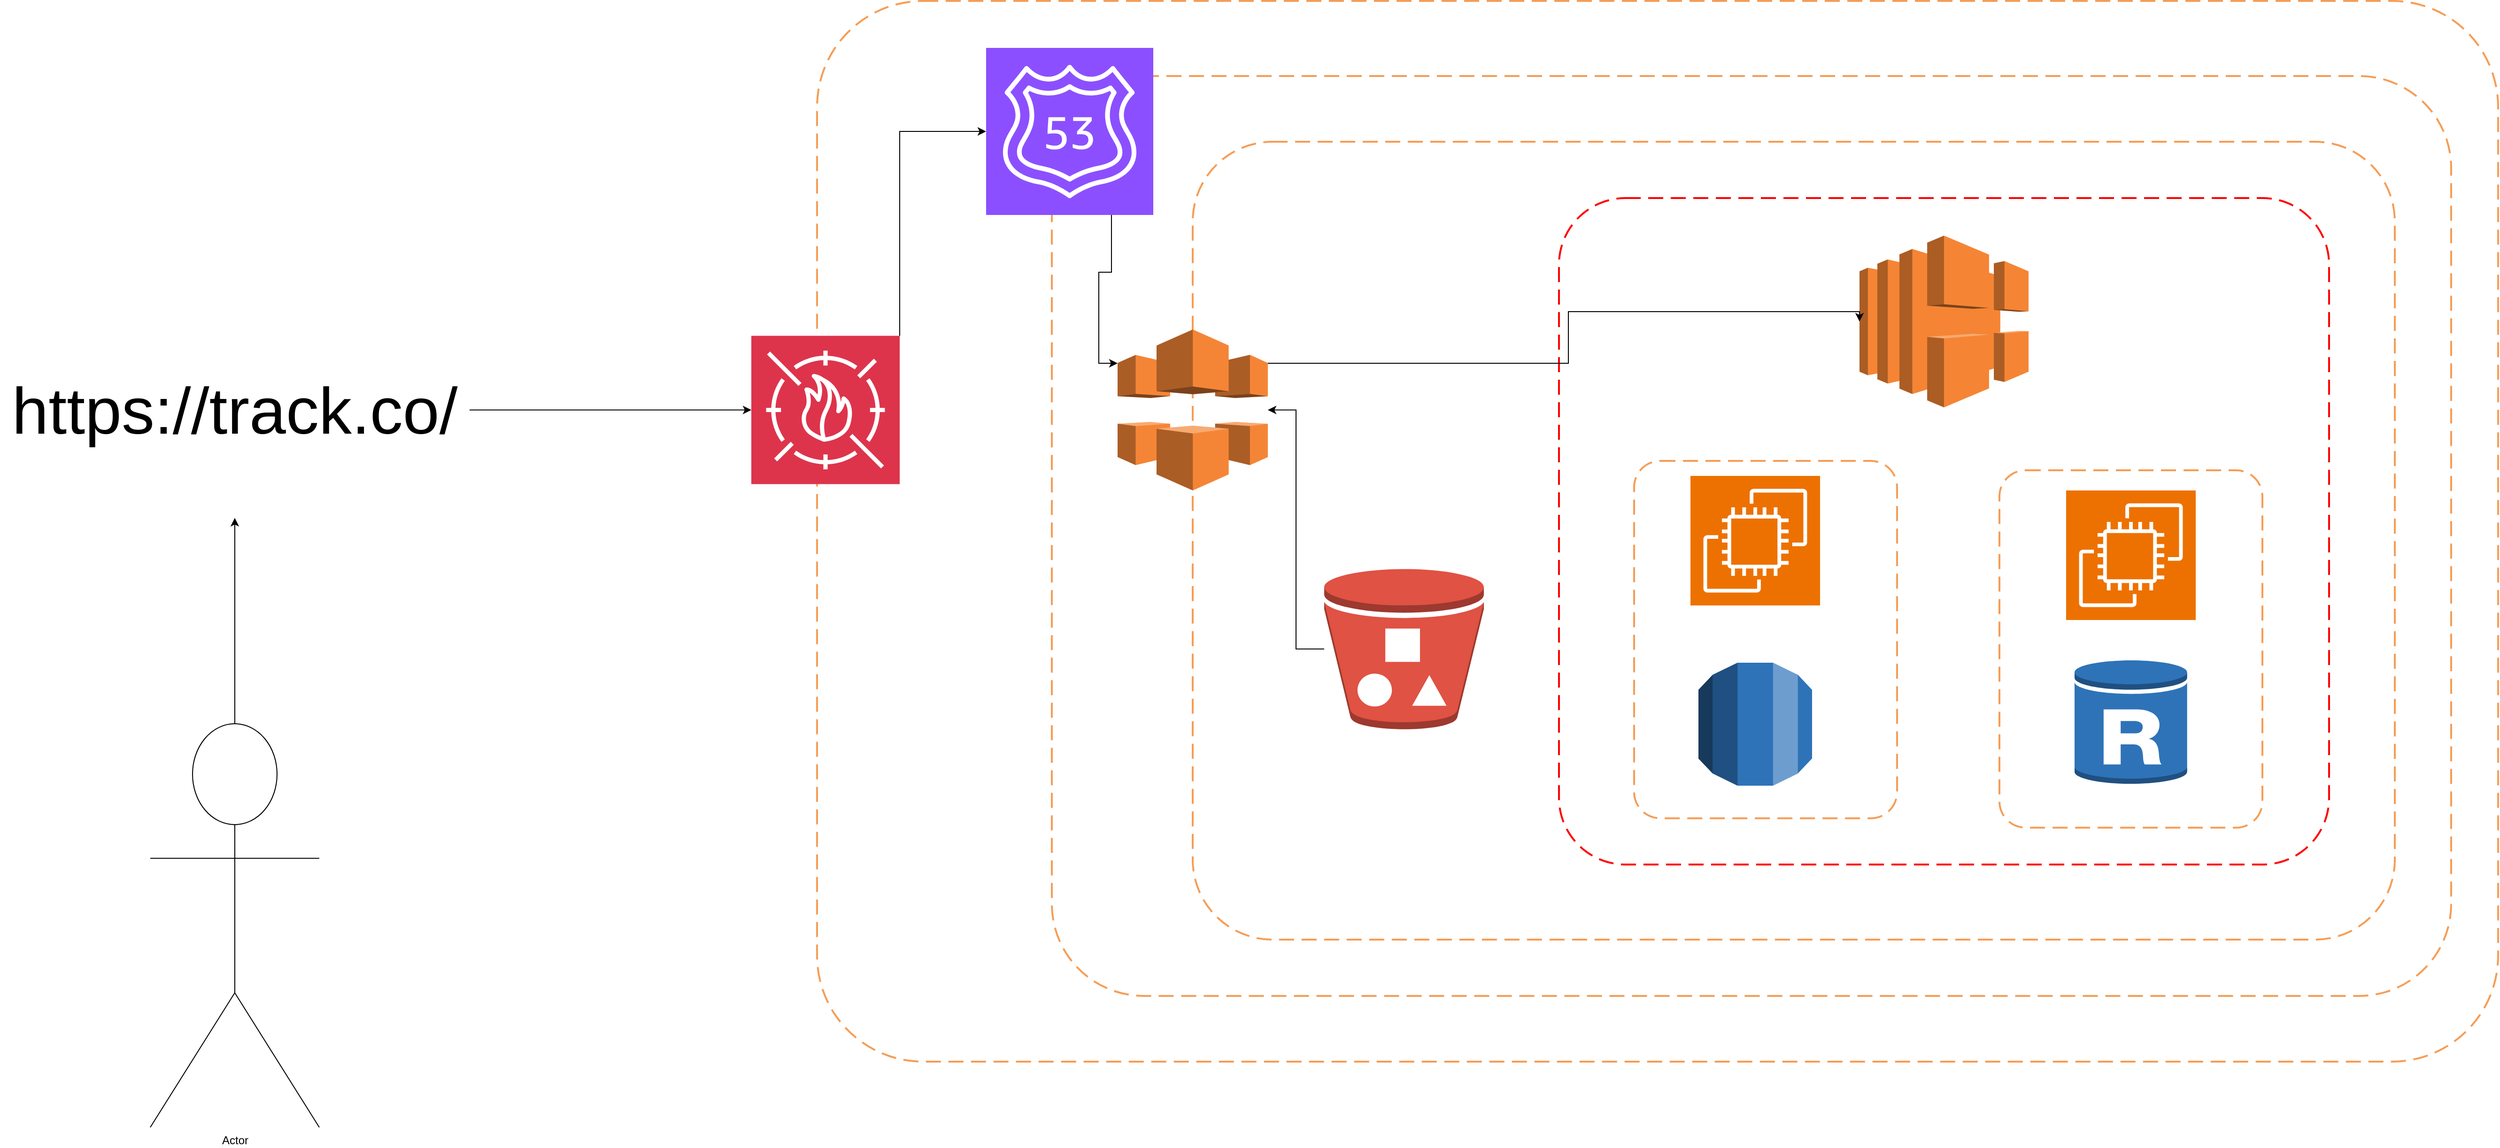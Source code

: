 <mxfile version="24.2.5" type="device">
  <diagram name="Página-1" id="3RGN4J-K8iUZBAdd2VSi">
    <mxGraphModel dx="3644" dy="1840" grid="1" gridSize="10" guides="1" tooltips="1" connect="1" arrows="1" fold="1" page="1" pageScale="1" pageWidth="4681" pageHeight="3300" math="0" shadow="0">
      <root>
        <mxCell id="0" />
        <mxCell id="1" parent="0" />
        <mxCell id="7Be9FeTmx1_PYOUSNEBG-18" value="" style="rounded=1;arcSize=10;dashed=1;strokeColor=#F59D56;fillColor=none;gradientColor=none;dashPattern=8 4;strokeWidth=2;" vertex="1" parent="1">
          <mxGeometry x="2450" y="1170" width="280" height="380.75" as="geometry" />
        </mxCell>
        <mxCell id="7Be9FeTmx1_PYOUSNEBG-19" value="" style="rounded=1;arcSize=10;dashed=1;strokeColor=#F59D56;fillColor=none;gradientColor=none;dashPattern=8 4;strokeWidth=2;fontSize=14;" vertex="1" parent="1">
          <mxGeometry x="2839" y="1180" width="280" height="380.75" as="geometry" />
        </mxCell>
        <mxCell id="7Be9FeTmx1_PYOUSNEBG-29" value="" style="rounded=1;arcSize=10;dashed=1;strokeColor=#F59D56;fillColor=none;gradientColor=none;dashPattern=8 4;strokeWidth=2;" vertex="1" parent="1">
          <mxGeometry x="1580" y="680" width="1790" height="1130" as="geometry" />
        </mxCell>
        <mxCell id="7Be9FeTmx1_PYOUSNEBG-24" value="" style="rounded=1;arcSize=10;dashed=1;strokeColor=#F59D56;fillColor=none;gradientColor=none;dashPattern=8 4;strokeWidth=2;" vertex="1" parent="1">
          <mxGeometry x="1830" y="760" width="1490" height="980" as="geometry" />
        </mxCell>
        <mxCell id="7Be9FeTmx1_PYOUSNEBG-26" value="" style="rounded=1;arcSize=10;dashed=1;strokeColor=#F59D56;fillColor=none;gradientColor=none;dashPattern=8 4;strokeWidth=2;" vertex="1" parent="1">
          <mxGeometry x="1980" y="830" width="1280" height="850" as="geometry" />
        </mxCell>
        <mxCell id="7Be9FeTmx1_PYOUSNEBG-5" value="" style="rounded=1;arcSize=10;dashed=1;strokeColor=#ff0000;fillColor=none;gradientColor=none;dashPattern=8 4;strokeWidth=2;" vertex="1" parent="1">
          <mxGeometry x="2370" y="890" width="820" height="710" as="geometry" />
        </mxCell>
        <mxCell id="7Be9FeTmx1_PYOUSNEBG-13" value="" style="sketch=0;points=[[0,0,0],[0.25,0,0],[0.5,0,0],[0.75,0,0],[1,0,0],[0,1,0],[0.25,1,0],[0.5,1,0],[0.75,1,0],[1,1,0],[0,0.25,0],[0,0.5,0],[0,0.75,0],[1,0.25,0],[1,0.5,0],[1,0.75,0]];outlineConnect=0;fontColor=#232F3E;fillColor=#ED7100;strokeColor=#ffffff;dashed=0;verticalLabelPosition=bottom;verticalAlign=top;align=center;html=1;fontSize=12;fontStyle=0;aspect=fixed;shape=mxgraph.aws4.resourceIcon;resIcon=mxgraph.aws4.ec2;" vertex="1" parent="1">
          <mxGeometry x="2510" y="1186" width="138" height="138" as="geometry" />
        </mxCell>
        <mxCell id="7Be9FeTmx1_PYOUSNEBG-14" value="" style="sketch=0;points=[[0,0,0],[0.25,0,0],[0.5,0,0],[0.75,0,0],[1,0,0],[0,1,0],[0.25,1,0],[0.5,1,0],[0.75,1,0],[1,1,0],[0,0.25,0],[0,0.5,0],[0,0.75,0],[1,0.25,0],[1,0.5,0],[1,0.75,0]];outlineConnect=0;fontColor=#232F3E;fillColor=#ED7100;strokeColor=#ffffff;dashed=0;verticalLabelPosition=bottom;verticalAlign=top;align=center;html=1;fontSize=12;fontStyle=0;aspect=fixed;shape=mxgraph.aws4.resourceIcon;resIcon=mxgraph.aws4.ec2;" vertex="1" parent="1">
          <mxGeometry x="2910" y="1201.5" width="138" height="138" as="geometry" />
        </mxCell>
        <mxCell id="7Be9FeTmx1_PYOUSNEBG-15" value="" style="outlineConnect=0;dashed=0;verticalLabelPosition=bottom;verticalAlign=top;align=center;html=1;shape=mxgraph.aws3.rds;fillColor=#2E73B8;gradientColor=none;" vertex="1" parent="1">
          <mxGeometry x="2518.5" y="1385" width="121" height="131" as="geometry" />
        </mxCell>
        <mxCell id="7Be9FeTmx1_PYOUSNEBG-16" value="" style="outlineConnect=0;dashed=0;verticalLabelPosition=bottom;verticalAlign=top;align=center;html=1;shape=mxgraph.aws3.rds_db_instance_read_replica;fillColor=#2E73B8;gradientColor=none;" vertex="1" parent="1">
          <mxGeometry x="2919" y="1380" width="120" height="136" as="geometry" />
        </mxCell>
        <mxCell id="7Be9FeTmx1_PYOUSNEBG-20" value="" style="outlineConnect=0;dashed=0;verticalLabelPosition=bottom;verticalAlign=top;align=center;html=1;shape=mxgraph.aws3.elastic_load_balancing;fillColor=#F58534;gradientColor=none;" vertex="1" parent="1">
          <mxGeometry x="2690" y="930" width="180" height="183" as="geometry" />
        </mxCell>
        <mxCell id="7Be9FeTmx1_PYOUSNEBG-21" value="" style="sketch=0;points=[[0,0,0],[0.25,0,0],[0.5,0,0],[0.75,0,0],[1,0,0],[0,1,0],[0.25,1,0],[0.5,1,0],[0.75,1,0],[1,1,0],[0,0.25,0],[0,0.5,0],[0,0.75,0],[1,0.25,0],[1,0.5,0],[1,0.75,0]];outlineConnect=0;fontColor=#232F3E;fillColor=#8C4FFF;strokeColor=#ffffff;dashed=0;verticalLabelPosition=bottom;verticalAlign=top;align=center;html=1;fontSize=12;fontStyle=0;aspect=fixed;shape=mxgraph.aws4.resourceIcon;resIcon=mxgraph.aws4.route_53;" vertex="1" parent="1">
          <mxGeometry x="1760" y="730" width="178" height="178" as="geometry" />
        </mxCell>
        <mxCell id="7Be9FeTmx1_PYOUSNEBG-25" value="" style="outlineConnect=0;dashed=0;verticalLabelPosition=bottom;verticalAlign=top;align=center;html=1;shape=mxgraph.aws3.cloudfront;fillColor=#F58536;gradientColor=none;" vertex="1" parent="1">
          <mxGeometry x="1900" y="1030" width="160" height="171.5" as="geometry" />
        </mxCell>
        <mxCell id="7Be9FeTmx1_PYOUSNEBG-28" value="&lt;div style=&quot;font-size: 24px;&quot;&gt;&lt;br&gt;&lt;/div&gt;" style="sketch=0;points=[[0,0,0],[0.25,0,0],[0.5,0,0],[0.75,0,0],[1,0,0],[0,1,0],[0.25,1,0],[0.5,1,0],[0.75,1,0],[1,1,0],[0,0.25,0],[0,0.5,0],[0,0.75,0],[1,0.25,0],[1,0.5,0],[1,0.75,0]];outlineConnect=0;fontColor=#232F3E;fillColor=#DD344C;strokeColor=#ffffff;dashed=0;verticalLabelPosition=bottom;verticalAlign=top;align=center;html=1;fontSize=12;fontStyle=0;aspect=fixed;shape=mxgraph.aws4.resourceIcon;resIcon=mxgraph.aws4.waf;" vertex="1" parent="1">
          <mxGeometry x="1510" y="1036.75" width="158" height="158" as="geometry" />
        </mxCell>
        <mxCell id="7Be9FeTmx1_PYOUSNEBG-44" style="edgeStyle=orthogonalEdgeStyle;rounded=0;orthogonalLoop=1;jettySize=auto;html=1;entryX=0.5;entryY=1;entryDx=0;entryDy=0;" edge="1" parent="1" source="7Be9FeTmx1_PYOUSNEBG-31" target="7Be9FeTmx1_PYOUSNEBG-43">
          <mxGeometry relative="1" as="geometry" />
        </mxCell>
        <mxCell id="7Be9FeTmx1_PYOUSNEBG-31" value="Actor" style="shape=umlActor;verticalLabelPosition=bottom;verticalAlign=top;html=1;outlineConnect=0;" vertex="1" parent="1">
          <mxGeometry x="870" y="1450" width="180" height="430" as="geometry" />
        </mxCell>
        <mxCell id="7Be9FeTmx1_PYOUSNEBG-33" style="edgeStyle=orthogonalEdgeStyle;rounded=0;orthogonalLoop=1;jettySize=auto;html=1;exitX=1;exitY=0;exitDx=0;exitDy=0;exitPerimeter=0;entryX=0;entryY=0.5;entryDx=0;entryDy=0;entryPerimeter=0;" edge="1" parent="1" source="7Be9FeTmx1_PYOUSNEBG-28" target="7Be9FeTmx1_PYOUSNEBG-21">
          <mxGeometry relative="1" as="geometry" />
        </mxCell>
        <mxCell id="7Be9FeTmx1_PYOUSNEBG-34" style="edgeStyle=orthogonalEdgeStyle;rounded=0;orthogonalLoop=1;jettySize=auto;html=1;exitX=0.75;exitY=1;exitDx=0;exitDy=0;exitPerimeter=0;entryX=0;entryY=0.21;entryDx=0;entryDy=0;entryPerimeter=0;" edge="1" parent="1" source="7Be9FeTmx1_PYOUSNEBG-21" target="7Be9FeTmx1_PYOUSNEBG-25">
          <mxGeometry relative="1" as="geometry" />
        </mxCell>
        <mxCell id="7Be9FeTmx1_PYOUSNEBG-36" style="edgeStyle=orthogonalEdgeStyle;rounded=0;orthogonalLoop=1;jettySize=auto;html=1;exitX=1;exitY=0.21;exitDx=0;exitDy=0;exitPerimeter=0;entryX=0;entryY=0.5;entryDx=0;entryDy=0;entryPerimeter=0;" edge="1" parent="1" source="7Be9FeTmx1_PYOUSNEBG-25" target="7Be9FeTmx1_PYOUSNEBG-20">
          <mxGeometry relative="1" as="geometry">
            <Array as="points">
              <mxPoint x="2380" y="1066" />
              <mxPoint x="2380" y="1011" />
            </Array>
          </mxGeometry>
        </mxCell>
        <mxCell id="7Be9FeTmx1_PYOUSNEBG-39" value="" style="outlineConnect=0;dashed=0;verticalLabelPosition=bottom;verticalAlign=top;align=center;html=1;shape=mxgraph.aws3.bucket_with_objects;fillColor=#E05243;gradientColor=none;" vertex="1" parent="1">
          <mxGeometry x="2120" y="1284.81" width="170" height="171.12" as="geometry" />
        </mxCell>
        <mxCell id="7Be9FeTmx1_PYOUSNEBG-42" style="edgeStyle=orthogonalEdgeStyle;rounded=0;orthogonalLoop=1;jettySize=auto;html=1;entryX=1;entryY=0.5;entryDx=0;entryDy=0;entryPerimeter=0;" edge="1" parent="1" source="7Be9FeTmx1_PYOUSNEBG-39" target="7Be9FeTmx1_PYOUSNEBG-25">
          <mxGeometry relative="1" as="geometry" />
        </mxCell>
        <mxCell id="7Be9FeTmx1_PYOUSNEBG-43" value="&lt;span style=&quot;font-size: 70px;&quot;&gt;https://track.co/&lt;/span&gt;" style="text;html=1;align=center;verticalAlign=middle;whiteSpace=wrap;rounded=0;" vertex="1" parent="1">
          <mxGeometry x="710" y="1000.75" width="500" height="230" as="geometry" />
        </mxCell>
        <mxCell id="7Be9FeTmx1_PYOUSNEBG-45" style="edgeStyle=orthogonalEdgeStyle;rounded=0;orthogonalLoop=1;jettySize=auto;html=1;entryX=0;entryY=0.5;entryDx=0;entryDy=0;entryPerimeter=0;strokeColor=#000000;" edge="1" parent="1" source="7Be9FeTmx1_PYOUSNEBG-43" target="7Be9FeTmx1_PYOUSNEBG-28">
          <mxGeometry relative="1" as="geometry" />
        </mxCell>
      </root>
    </mxGraphModel>
  </diagram>
</mxfile>
